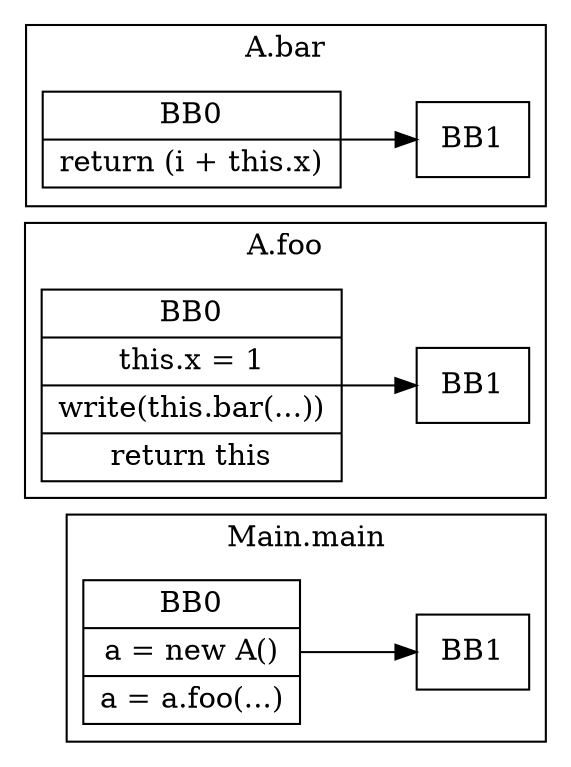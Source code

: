 digraph G {
  graph [ rankdir = "LR" ];
  subgraph cluster_0 {
    label = "Main.main"
    M0_BB0 [
      shape="record"
      label="BB0|a = new A()|a = a.foo(...)"
    ];
    M0_BB0 -> M0_BB1;
    M0_BB1 [
      shape="record"
      label="BB1"
    ];
  }
  subgraph cluster_1 {
    label = "A.foo"
    M1_BB0 [
      shape="record"
      label="BB0|this.x = 1|write(this.bar(...))|return this"
    ];
    M1_BB0 -> M1_BB1;
    M1_BB1 [
      shape="record"
      label="BB1"
    ];
  }
  subgraph cluster_2 {
    label = "A.bar"
    M2_BB0 [
      shape="record"
      label="BB0|return (i + this.x)"
    ];
    M2_BB0 -> M2_BB1;
    M2_BB1 [
      shape="record"
      label="BB1"
    ];
  }
}
